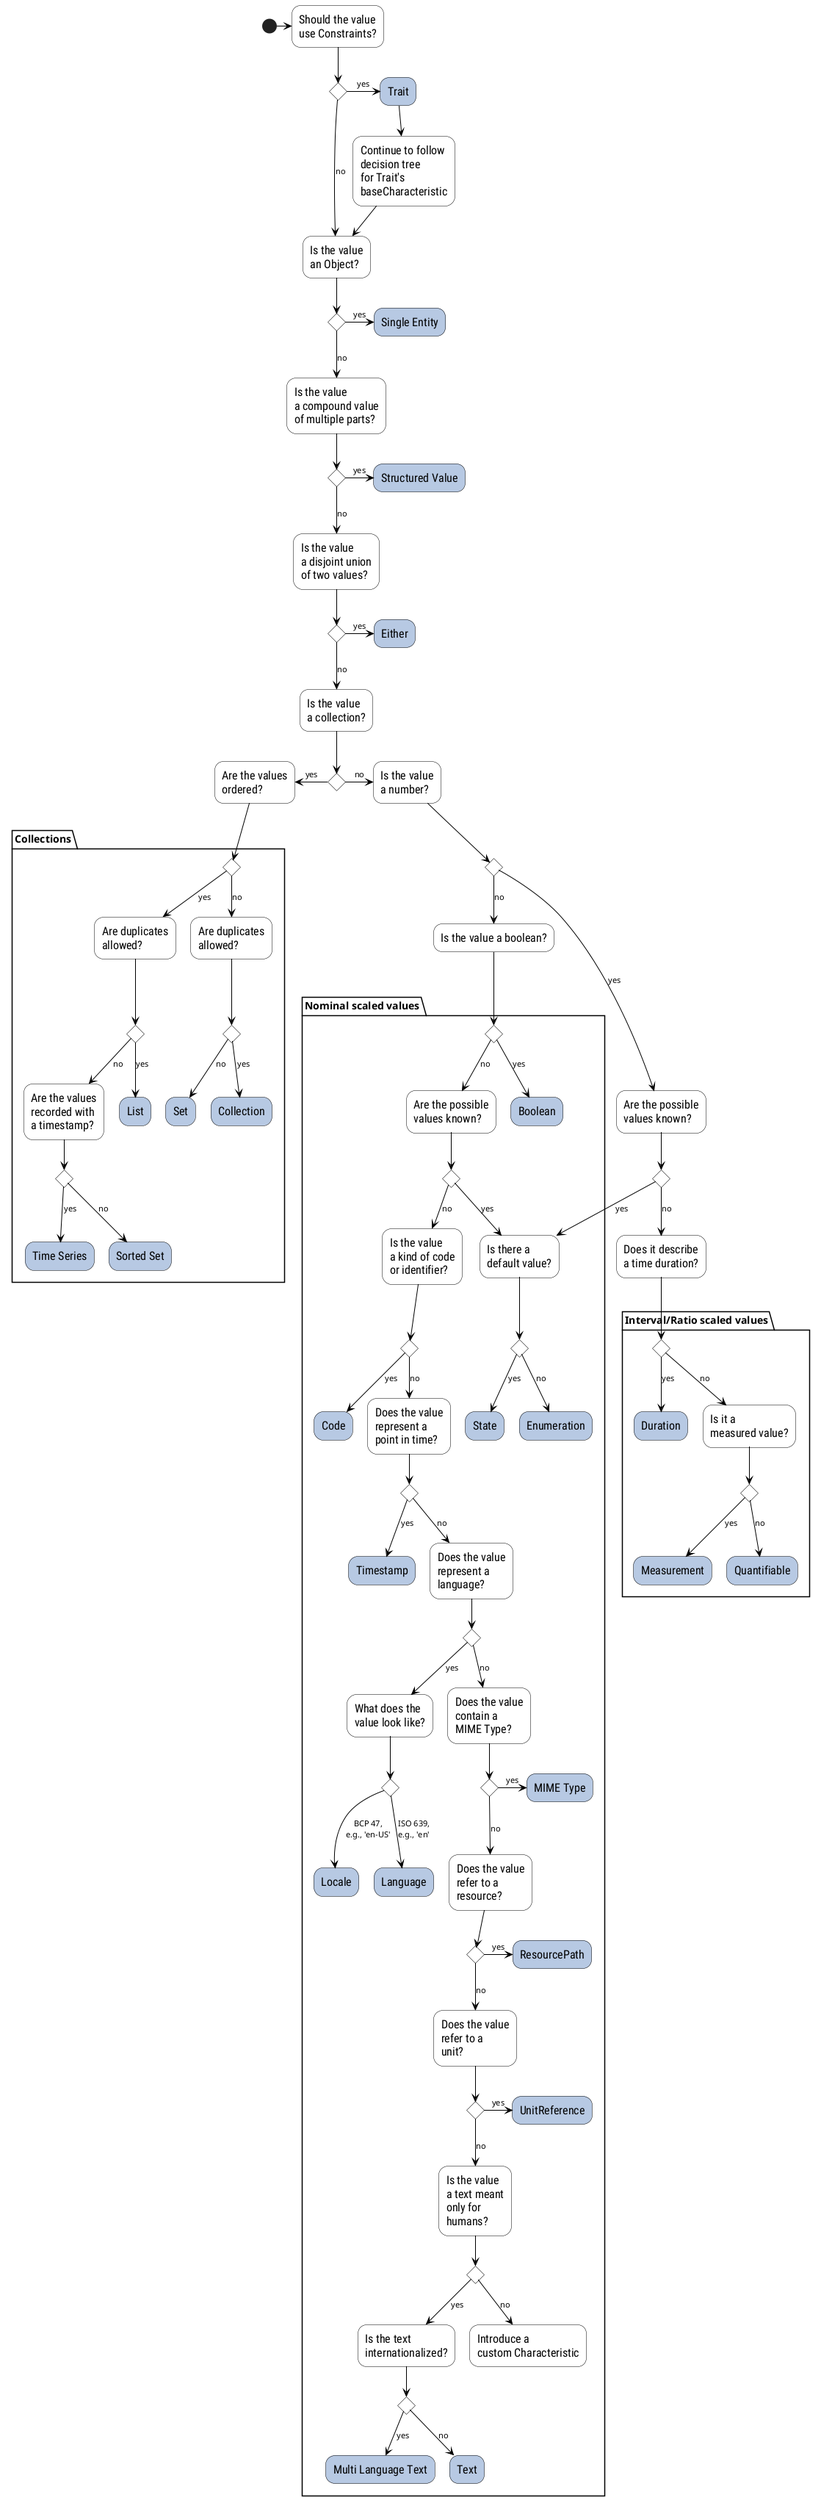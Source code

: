 ' Copyright (c) 2023 Robert Bosch Manufacturing Solutions GmbH
' 
' See the AUTHORS file(s) distributed with this work for additional information regarding authorship. 
' 
' This Source Code Form is subject to the terms of the Mozilla Public License, v. 2.0.
' If a copy of the MPL was not distributed with this file, You can obtain one at https://mozilla.org/MPL/2.0/
' SPDX-License-Identifier: MPL-2.0

@startuml
skinparam shadowing false

skinparam activity {
  BackgroundColor White
  BorderColor Black
  FontName Roboto Condensed
  FontSize 16
  ArrowColor Black
}

skinparam activityDiamond {
  BackgroundColor White
  BorderColor Black
  FontName Roboto Condensed
  FontSize 16
  ArrowColor Black
}

(*) -> "Should the value\nuse Constraints?"

if "" then
 -right->[yes] "Trait" #b7c9e3
 --> "Continue to follow\ndecision tree\nfor Trait's\nbaseCharacteristic"
 --> "Is the value\nan Object?" as IsObject
else
 -->[no] IsObject
endif

IsObject --> if "" then
  -right->[yes] "Single Entity" #b7c9e3
else
  -->[no] "Is the value\na compound value\nof multiple parts?" as IsStructuredValue
endif

IsStructuredValue --> if "" then
  -right->[yes] "Structured Value" #b7c9e3
else
  -->[no] "Is the value\na disjoint union\nof two values?" as IsEither
endif

IsEither --> if "" then
  -right->[yes] "Either" #b7c9e3
else
  -->[no] "Is the value\na collection?" as ACollection
endif

ACollection --> if "" then
  -left->[yes] "Are the values\nordered?" as Ordered
else
  -right->[no] "Is the value\na number?" as NumberKind
endif

partition Collections {
  Ordered --> if "" then
    -->[yes] "Are duplicates\nallowed?" as Duplicates1
  else
    -->[no] "Are duplicates\nallowed?" as Duplicates2
  endif

  Duplicates1 --> if "" then
    -->[yes] "List" #b7c9e3
  else
    -->[no] "Are the values\nrecorded with\na timestamp?" as HaveTimestamp
  endif

  HaveTimestamp --> if "" then
    -->[yes] "Time Series" #b7c9e3
  else
    -->[no] "Sorted Set" #b7c9e3
  endif

  Duplicates2 --> if "" then
    -->[yes] "Collection" #b7c9e3
  else
    -->[no] "Set" #b7c9e3
  endif
}

NumberKind --> if "" then
  -->[yes] "Are the possible\nvalues known?" as NumberValuesKnown
else
  -->[no] "Is the value a boolean?" as BooleanKind
endif

partition "Nominal scaled values" {
  BooleanKind --> if "" then
    -->[yes] "Boolean" #b7c9e3
  else
    -->[no] "Are the possible\nvalues known?" as StringValuesKnown
  endif

  StringValuesKnown --> if "" then
    -->[yes] "Is there a\ndefault value?" as DefaultValue
  else
    -->[no] "Is the value\na kind of code\nor identifier?" as Identifier
  endif

  Identifier --> if "" then
    -->[yes] "Code" #b7c9e3
  else
    -->[no] "Does the value\nrepresent a\npoint in time?" as PointInTime
  endif

  PointInTime --> if "" then
    -->[yes] "Timestamp" #b7c9e3
  else
    -->[no] "Does the value\nrepresent a\nlanguage?" as IsLanguage
  endif

  IsLanguage --> if "" then
    -->[yes] "What does the\nvalue look like?" as LanguageCode
  else
    -->[no] "Does the value\ncontain a\nMIME Type?" as IsMime
  endif

  LanguageCode --> if "" then
    -->[ISO 639,\ne.g., 'en'] "Language" #b7c9e3
  else
    -->[BCP 47,\ne.g., 'en-US'] "Locale" #b7c9e3
  endif

  IsMime --> if "" then
   -right->[yes] "MIME Type" #b7c9e3
  else
   -->[no] "Does the value\nrefer to a\nresource?" as IsResource
  endif

  IsResource --> if "" then
    -right->[yes] "ResourcePath" #b7c9e3
  else
    -->[no] "Does the value\nrefer to a\nunit?" as IsUnit
  endif

  IsUnit --> if "" then
    -right->[yes] "UnitReference" #b7c9e3
  else
    -->[no] "Is the value\na text meant\nonly for\nhumans?" as Humans
  endif

  Humans --> if "" then
    -->[yes] "Is the text\ninternationalized?" as Intl
  else
    -->[no] "Introduce a\ncustom Characteristic"
  else

  Intl --> if "" then
    -->[yes] "Multi Language Text" #b7c9e3
  else
    -->[no] "Text" #b7c9e3
  endif

  DefaultValue --> if "" then
    -->[yes] "State" #b7c9e3
  else
    -->[no] "Enumeration" #b7c9e3
  endif
}

NumberValuesKnown --> if "" then
  -->[yes] "Is there a\ndefault value?" as DefaultValue
else
  -->[no] "Does it describe\na time duration?" as TimeDuration
endif

partition "Interval/Ratio scaled values" {
  TimeDuration --> if "" then
    -->[yes] "Duration" #b7c9e3
  else
    -->[no] "Is it a\nmeasured value?" as MeasuredValue
  endif

  MeasuredValue --> if "" then
    -->[yes] "Measurement" #b7c9e3
  else
    -->[no] "Quantifiable" #b7c9e3
  endif
}

@enduml
